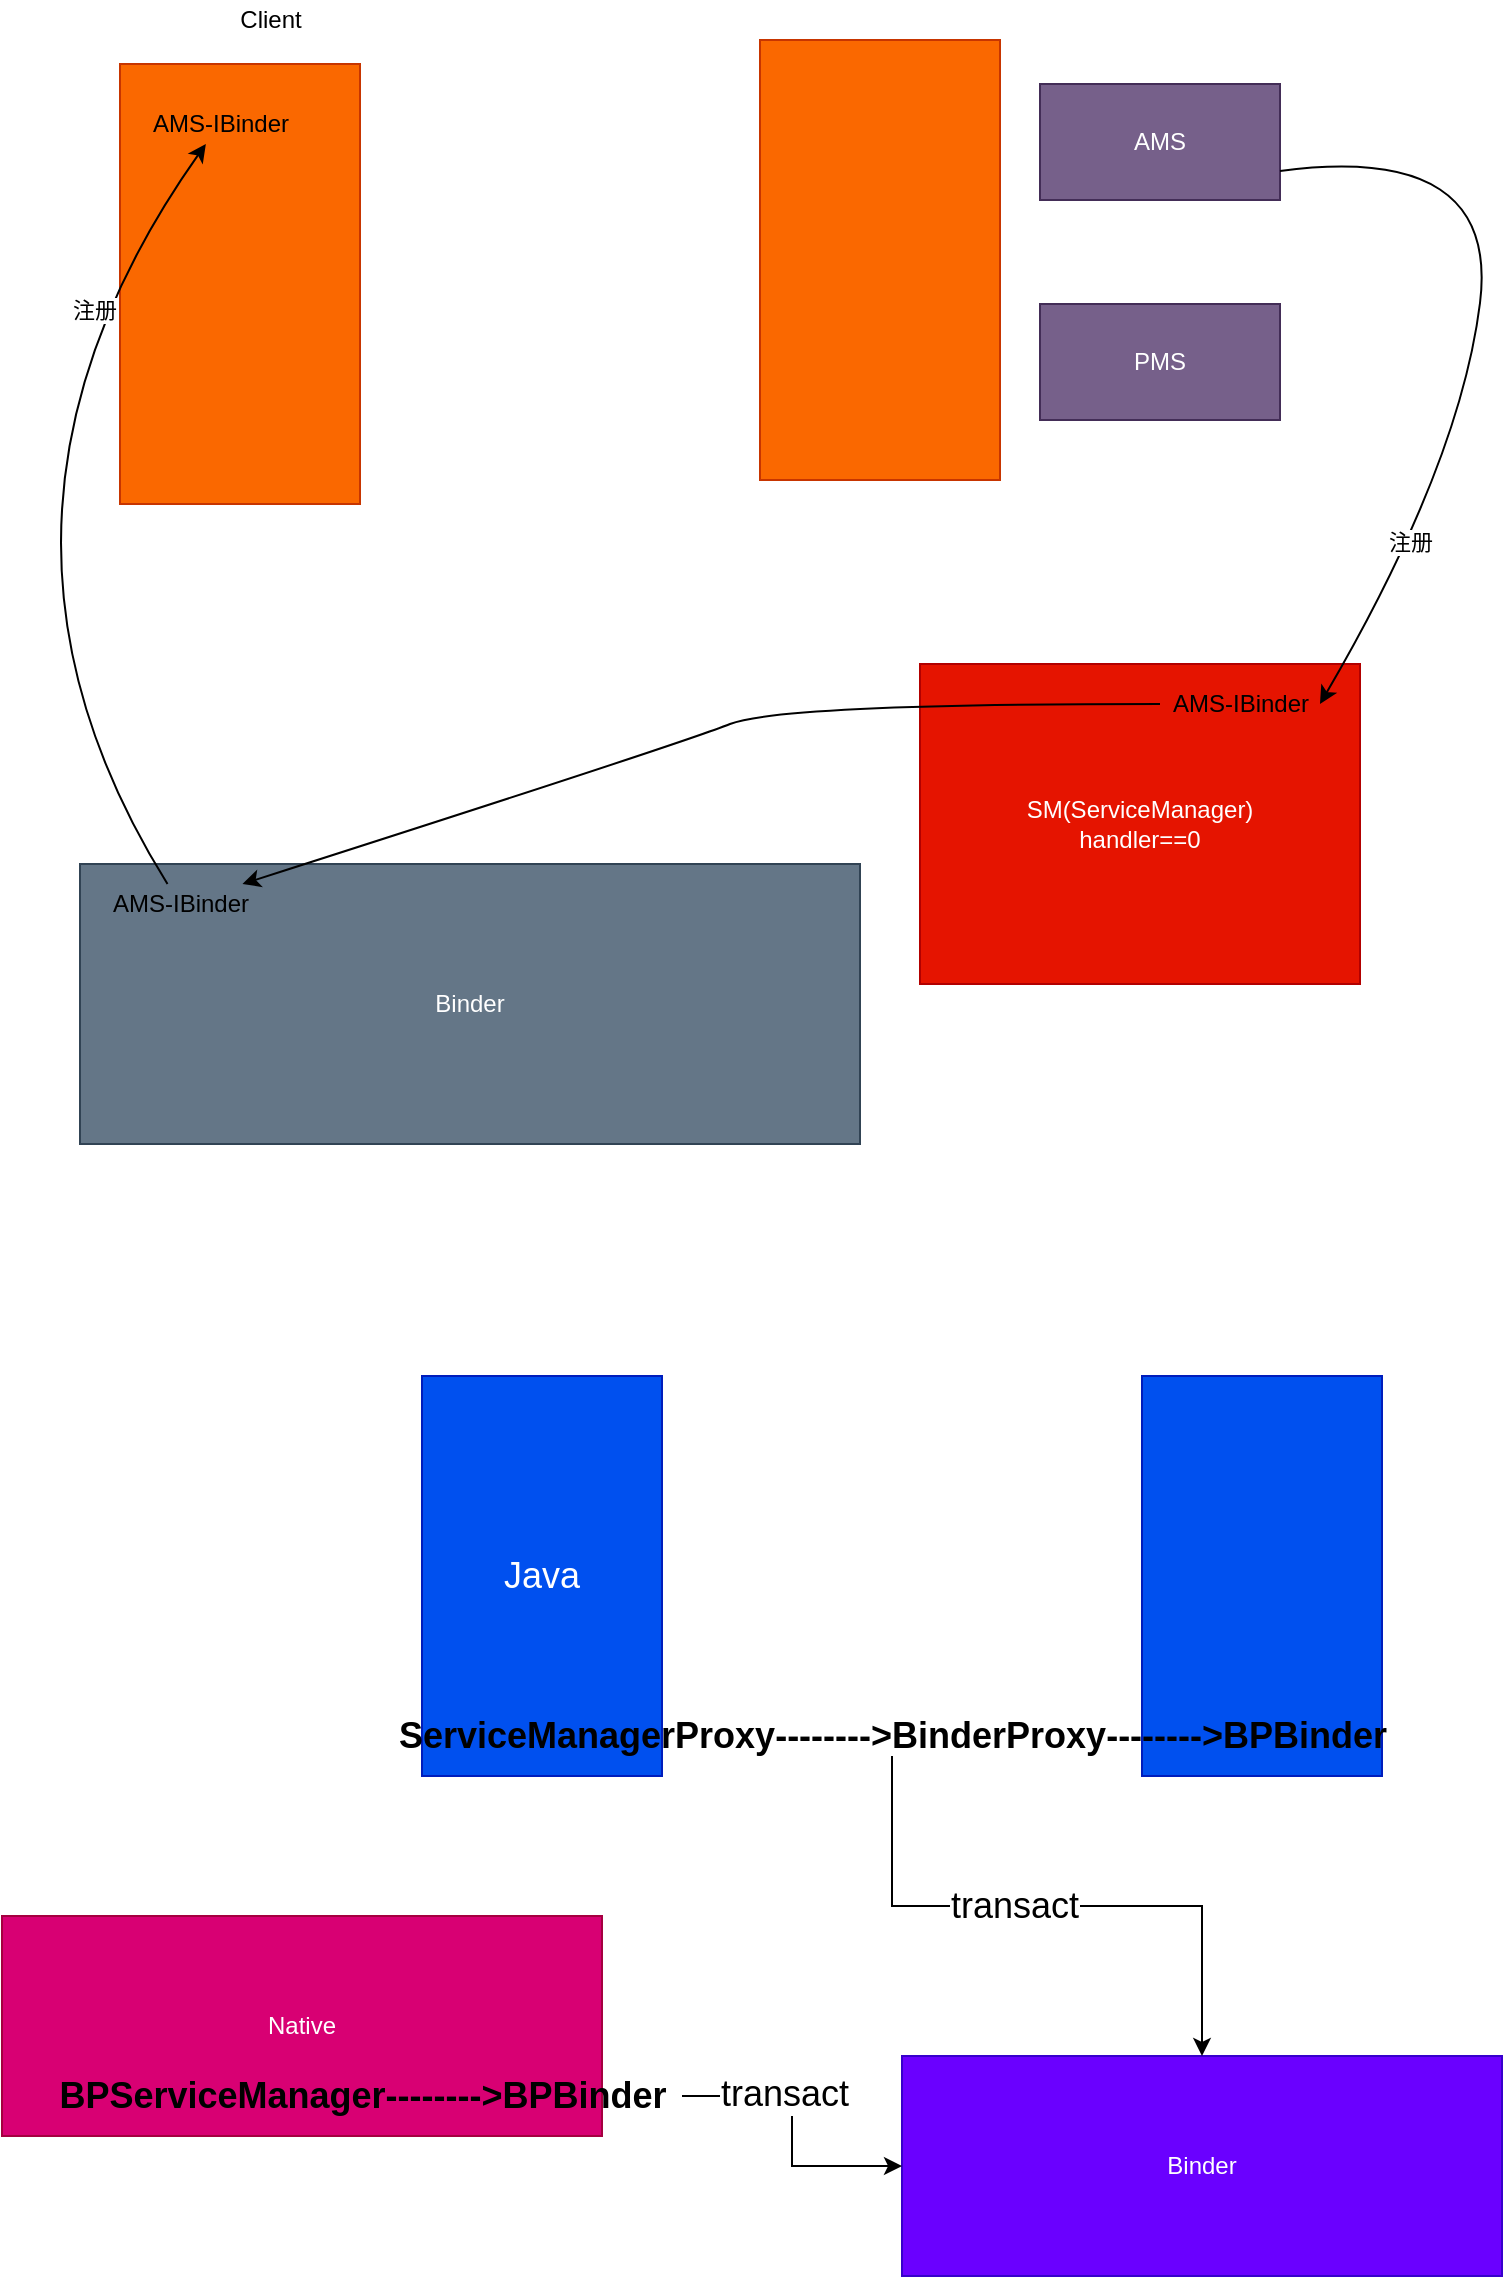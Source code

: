 <mxfile version="13.1.3">
    <diagram id="6hGFLwfOUW9BJ-s0fimq" name="Page-1">
        <mxGraphModel dx="967" dy="806" grid="1" gridSize="10" guides="1" tooltips="1" connect="1" arrows="1" fold="1" page="1" pageScale="1" pageWidth="827" pageHeight="1169" math="0" shadow="0">
            <root>
                <mxCell id="0"/>
                <mxCell id="1" parent="0"/>
                <mxCell id="25" value="" style="group" vertex="1" connectable="0" parent="1">
                    <mxGeometry x="59" y="12" width="710" height="572" as="geometry"/>
                </mxCell>
                <mxCell id="2" value="" style="rounded=0;whiteSpace=wrap;html=1;fillColor=#fa6800;strokeColor=#C73500;fontColor=#ffffff;" parent="25" vertex="1">
                    <mxGeometry x="20" y="32" width="120" height="220" as="geometry"/>
                </mxCell>
                <mxCell id="3" value="Client&lt;br&gt;" style="text;html=1;align=center;verticalAlign=middle;resizable=0;points=[];autosize=1;" parent="25" vertex="1">
                    <mxGeometry x="70" width="50" height="20" as="geometry"/>
                </mxCell>
                <mxCell id="4" value="" style="rounded=0;whiteSpace=wrap;html=1;fillColor=#fa6800;strokeColor=#C73500;fontColor=#ffffff;" parent="25" vertex="1">
                    <mxGeometry x="340" y="20" width="120" height="220" as="geometry"/>
                </mxCell>
                <mxCell id="5" value="AMS" style="rounded=0;whiteSpace=wrap;html=1;fillColor=#76608a;strokeColor=#432D57;fontColor=#ffffff;" parent="25" vertex="1">
                    <mxGeometry x="480" y="42" width="120" height="58" as="geometry"/>
                </mxCell>
                <mxCell id="6" value="PMS" style="rounded=0;whiteSpace=wrap;html=1;fillColor=#76608a;strokeColor=#432D57;fontColor=#ffffff;" parent="25" vertex="1">
                    <mxGeometry x="480" y="152" width="120" height="58" as="geometry"/>
                </mxCell>
                <mxCell id="9" value="SM(ServiceManager)&lt;br&gt;handler==0" style="rounded=0;whiteSpace=wrap;html=1;fillColor=#e51400;strokeColor=#B20000;fontColor=#ffffff;" parent="25" vertex="1">
                    <mxGeometry x="420" y="332" width="220" height="160" as="geometry"/>
                </mxCell>
                <mxCell id="11" value="Binder" style="rounded=0;whiteSpace=wrap;html=1;fillColor=#647687;strokeColor=#314354;fontColor=#ffffff;" parent="25" vertex="1">
                    <mxGeometry y="432" width="390" height="140" as="geometry"/>
                </mxCell>
                <mxCell id="12" value="" style="curved=1;endArrow=classic;html=1;entryX=0.909;entryY=0.125;entryDx=0;entryDy=0;entryPerimeter=0;exitX=1;exitY=0.75;exitDx=0;exitDy=0;" parent="25" source="5" target="9" edge="1">
                    <mxGeometry width="50" height="50" relative="1" as="geometry">
                        <mxPoint x="310" y="382" as="sourcePoint"/>
                        <mxPoint x="360" y="332" as="targetPoint"/>
                        <Array as="points">
                            <mxPoint x="710" y="71"/>
                            <mxPoint x="690" y="232"/>
                        </Array>
                    </mxGeometry>
                </mxCell>
                <mxCell id="13" value="注册" style="edgeLabel;html=1;align=center;verticalAlign=middle;resizable=0;points=[];" parent="12" vertex="1" connectable="0">
                    <mxGeometry x="0.548" y="-2" relative="1" as="geometry">
                        <mxPoint as="offset"/>
                    </mxGeometry>
                </mxCell>
                <mxCell id="14" value="AMS-IBinder&lt;br&gt;" style="text;html=1;align=center;verticalAlign=middle;resizable=0;points=[];autosize=1;" parent="25" vertex="1">
                    <mxGeometry x="540" y="342" width="80" height="20" as="geometry"/>
                </mxCell>
                <mxCell id="18" value="" style="curved=1;endArrow=classic;html=1;" parent="25" source="14" target="20" edge="1">
                    <mxGeometry width="50" height="50" relative="1" as="geometry">
                        <mxPoint x="190" y="106.5" as="sourcePoint"/>
                        <mxPoint x="209.98" y="373" as="targetPoint"/>
                        <Array as="points">
                            <mxPoint x="350" y="352"/>
                            <mxPoint x="300" y="372"/>
                        </Array>
                    </mxGeometry>
                </mxCell>
                <mxCell id="20" value="AMS-IBinder&lt;br&gt;" style="text;html=1;align=center;verticalAlign=middle;resizable=0;points=[];autosize=1;" parent="25" vertex="1">
                    <mxGeometry x="10" y="442" width="80" height="20" as="geometry"/>
                </mxCell>
                <mxCell id="21" value="AMS-IBinder&lt;br&gt;" style="text;html=1;align=center;verticalAlign=middle;resizable=0;points=[];autosize=1;" parent="25" vertex="1">
                    <mxGeometry x="30" y="52" width="80" height="20" as="geometry"/>
                </mxCell>
                <mxCell id="23" value="" style="curved=1;endArrow=classic;html=1;" parent="25" source="20" target="21" edge="1">
                    <mxGeometry width="50" height="50" relative="1" as="geometry">
                        <mxPoint x="340" y="340" as="sourcePoint"/>
                        <mxPoint x="30" y="210" as="targetPoint"/>
                        <Array as="points">
                            <mxPoint x="-70" y="260"/>
                        </Array>
                    </mxGeometry>
                </mxCell>
                <mxCell id="24" value="注册" style="edgeLabel;html=1;align=center;verticalAlign=middle;resizable=0;points=[];" parent="23" vertex="1" connectable="0">
                    <mxGeometry x="0.548" y="-2" relative="1" as="geometry">
                        <mxPoint as="offset"/>
                    </mxGeometry>
                </mxCell>
                <mxCell id="36" value="" style="group" vertex="1" connectable="0" parent="1">
                    <mxGeometry x="20" y="700" width="750" height="450" as="geometry"/>
                </mxCell>
                <mxCell id="26" value="&lt;font style=&quot;font-size: 18px&quot;&gt;Java&lt;/font&gt;" style="rounded=0;whiteSpace=wrap;html=1;fillColor=#0050ef;strokeColor=#001DBC;fontColor=#ffffff;" vertex="1" parent="36">
                    <mxGeometry x="210" width="120" height="200" as="geometry"/>
                </mxCell>
                <mxCell id="27" value="" style="rounded=0;whiteSpace=wrap;html=1;fillColor=#0050ef;strokeColor=#001DBC;fontColor=#ffffff;" vertex="1" parent="36">
                    <mxGeometry x="570" width="120" height="200" as="geometry"/>
                </mxCell>
                <mxCell id="28" value="&lt;b&gt;&lt;font style=&quot;font-size: 18px&quot;&gt;ServiceManagerProxy--------&amp;gt;BinderProxy--------&amp;gt;BPBinder&lt;/font&gt;&lt;/b&gt;" style="text;html=1;align=center;verticalAlign=middle;resizable=0;points=[];autosize=1;" vertex="1" parent="36">
                    <mxGeometry x="190" y="170" width="510" height="20" as="geometry"/>
                </mxCell>
                <mxCell id="29" value="Native" style="rounded=0;whiteSpace=wrap;html=1;fillColor=#d80073;strokeColor=#A50040;fontColor=#ffffff;" vertex="1" parent="36">
                    <mxGeometry y="270" width="300" height="110" as="geometry"/>
                </mxCell>
                <mxCell id="30" value="&lt;b&gt;&lt;font style=&quot;font-size: 18px&quot;&gt;BPServiceManager--------&amp;gt;BPBinder&lt;/font&gt;&lt;/b&gt;" style="text;html=1;align=center;verticalAlign=middle;resizable=0;points=[];autosize=1;" vertex="1" parent="36">
                    <mxGeometry x="20" y="350" width="320" height="20" as="geometry"/>
                </mxCell>
                <mxCell id="31" value="Binder" style="rounded=0;whiteSpace=wrap;html=1;fillColor=#6a00ff;strokeColor=#3700CC;fontColor=#ffffff;" vertex="1" parent="36">
                    <mxGeometry x="450" y="340" width="300" height="110" as="geometry"/>
                </mxCell>
                <mxCell id="33" style="edgeStyle=orthogonalEdgeStyle;rounded=0;orthogonalLoop=1;jettySize=auto;html=1;" edge="1" parent="36" source="28" target="31">
                    <mxGeometry relative="1" as="geometry"/>
                </mxCell>
                <mxCell id="34" value="&lt;font style=&quot;font-size: 18px&quot;&gt;transact&lt;/font&gt;" style="edgeLabel;html=1;align=center;verticalAlign=middle;resizable=0;points=[];" vertex="1" connectable="0" parent="33">
                    <mxGeometry x="-0.107" relative="1" as="geometry">
                        <mxPoint as="offset"/>
                    </mxGeometry>
                </mxCell>
                <mxCell id="32" style="edgeStyle=orthogonalEdgeStyle;rounded=0;orthogonalLoop=1;jettySize=auto;html=1;" edge="1" parent="36" source="30" target="31">
                    <mxGeometry relative="1" as="geometry"/>
                </mxCell>
                <mxCell id="35" value="&lt;font style=&quot;font-size: 18px&quot;&gt;transact&lt;/font&gt;" style="edgeLabel;html=1;align=center;verticalAlign=middle;resizable=0;points=[];" vertex="1" connectable="0" parent="32">
                    <mxGeometry x="-0.298" y="1" relative="1" as="geometry">
                        <mxPoint as="offset"/>
                    </mxGeometry>
                </mxCell>
            </root>
        </mxGraphModel>
    </diagram>
</mxfile>